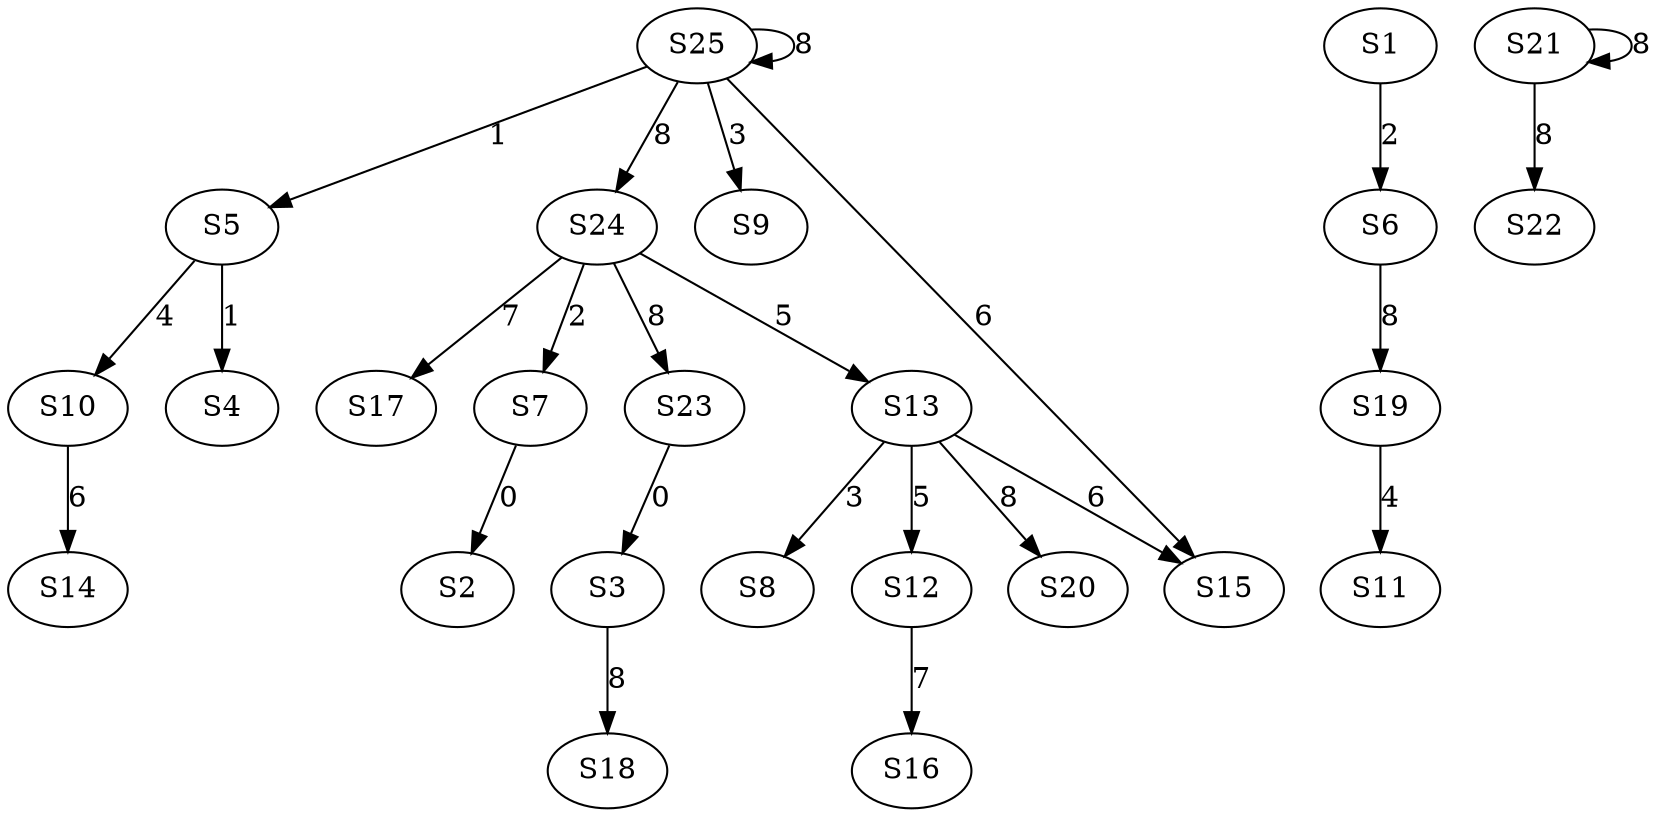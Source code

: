 strict digraph {
	S7 -> S2 [ label = 0 ];
	S23 -> S3 [ label = 0 ];
	S5 -> S4 [ label = 1 ];
	S25 -> S5 [ label = 1 ];
	S1 -> S6 [ label = 2 ];
	S24 -> S7 [ label = 2 ];
	S13 -> S8 [ label = 3 ];
	S25 -> S9 [ label = 3 ];
	S5 -> S10 [ label = 4 ];
	S19 -> S11 [ label = 4 ];
	S13 -> S12 [ label = 5 ];
	S24 -> S13 [ label = 5 ];
	S10 -> S14 [ label = 6 ];
	S13 -> S15 [ label = 6 ];
	S12 -> S16 [ label = 7 ];
	S24 -> S17 [ label = 7 ];
	S3 -> S18 [ label = 8 ];
	S6 -> S19 [ label = 8 ];
	S13 -> S20 [ label = 8 ];
	S21 -> S21 [ label = 8 ];
	S21 -> S22 [ label = 8 ];
	S24 -> S23 [ label = 8 ];
	S25 -> S24 [ label = 8 ];
	S25 -> S25 [ label = 8 ];
	S25 -> S15 [ label = 6 ];
}